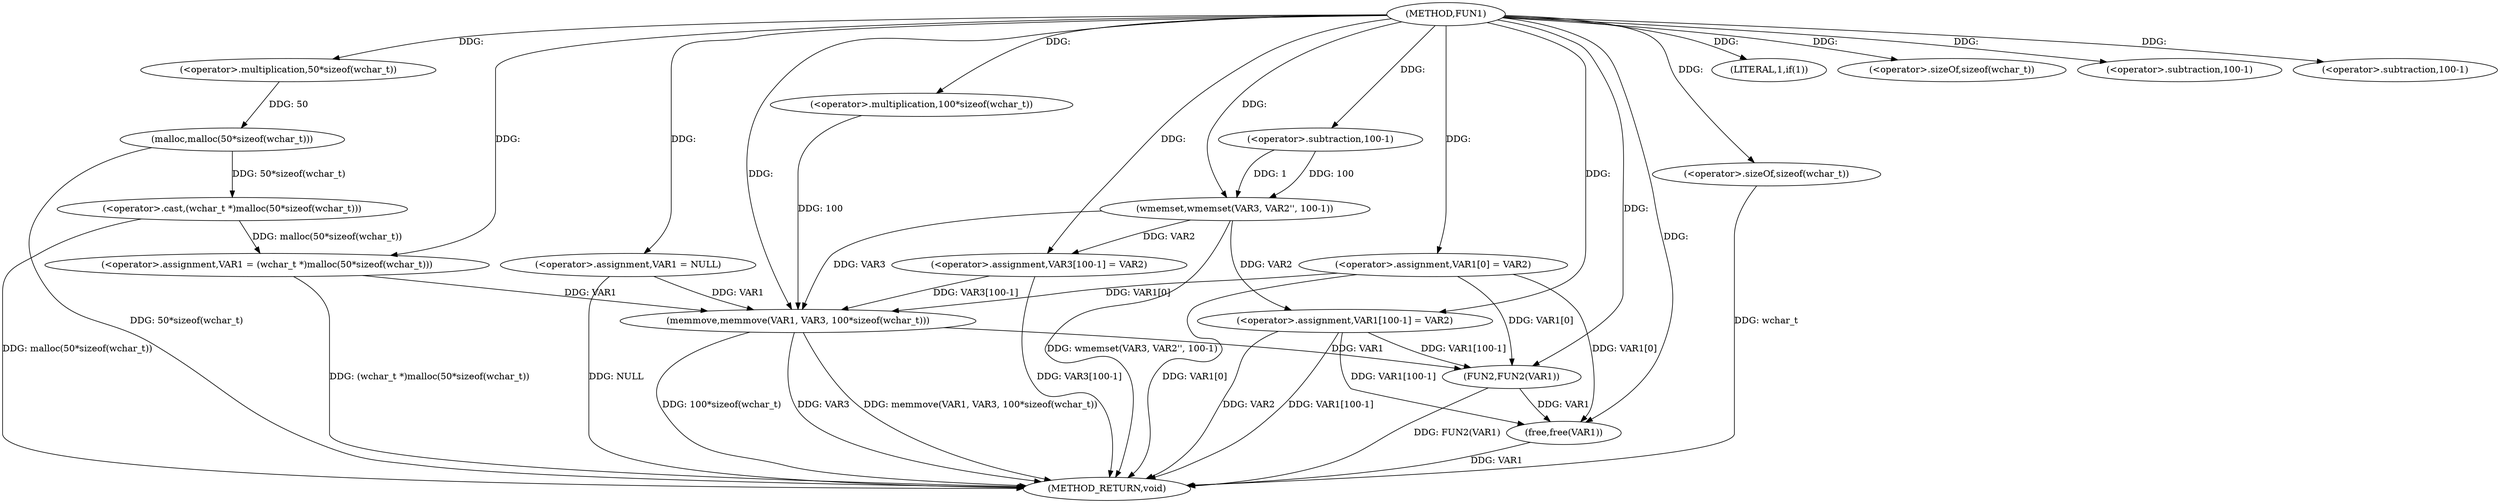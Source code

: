 digraph FUN1 {  
"1000100" [label = "(METHOD,FUN1)" ]
"1000156" [label = "(METHOD_RETURN,void)" ]
"1000103" [label = "(<operator>.assignment,VAR1 = NULL)" ]
"1000107" [label = "(LITERAL,1,if(1))" ]
"1000109" [label = "(<operator>.assignment,VAR1 = (wchar_t *)malloc(50*sizeof(wchar_t)))" ]
"1000111" [label = "(<operator>.cast,(wchar_t *)malloc(50*sizeof(wchar_t)))" ]
"1000113" [label = "(malloc,malloc(50*sizeof(wchar_t)))" ]
"1000114" [label = "(<operator>.multiplication,50*sizeof(wchar_t))" ]
"1000116" [label = "(<operator>.sizeOf,sizeof(wchar_t))" ]
"1000118" [label = "(<operator>.assignment,VAR1[0] = VAR2)" ]
"1000125" [label = "(wmemset,wmemset(VAR3, VAR2'', 100-1))" ]
"1000128" [label = "(<operator>.subtraction,100-1)" ]
"1000131" [label = "(<operator>.assignment,VAR3[100-1] = VAR2)" ]
"1000134" [label = "(<operator>.subtraction,100-1)" ]
"1000138" [label = "(memmove,memmove(VAR1, VAR3, 100*sizeof(wchar_t)))" ]
"1000141" [label = "(<operator>.multiplication,100*sizeof(wchar_t))" ]
"1000143" [label = "(<operator>.sizeOf,sizeof(wchar_t))" ]
"1000145" [label = "(<operator>.assignment,VAR1[100-1] = VAR2)" ]
"1000148" [label = "(<operator>.subtraction,100-1)" ]
"1000152" [label = "(FUN2,FUN2(VAR1))" ]
"1000154" [label = "(free,free(VAR1))" ]
  "1000125" -> "1000156"  [ label = "DDG: wmemset(VAR3, VAR2'', 100-1)"] 
  "1000145" -> "1000156"  [ label = "DDG: VAR2"] 
  "1000103" -> "1000156"  [ label = "DDG: NULL"] 
  "1000113" -> "1000156"  [ label = "DDG: 50*sizeof(wchar_t)"] 
  "1000111" -> "1000156"  [ label = "DDG: malloc(50*sizeof(wchar_t))"] 
  "1000138" -> "1000156"  [ label = "DDG: memmove(VAR1, VAR3, 100*sizeof(wchar_t))"] 
  "1000118" -> "1000156"  [ label = "DDG: VAR1[0]"] 
  "1000145" -> "1000156"  [ label = "DDG: VAR1[100-1]"] 
  "1000109" -> "1000156"  [ label = "DDG: (wchar_t *)malloc(50*sizeof(wchar_t))"] 
  "1000131" -> "1000156"  [ label = "DDG: VAR3[100-1]"] 
  "1000138" -> "1000156"  [ label = "DDG: 100*sizeof(wchar_t)"] 
  "1000138" -> "1000156"  [ label = "DDG: VAR3"] 
  "1000152" -> "1000156"  [ label = "DDG: FUN2(VAR1)"] 
  "1000154" -> "1000156"  [ label = "DDG: VAR1"] 
  "1000143" -> "1000156"  [ label = "DDG: wchar_t"] 
  "1000100" -> "1000103"  [ label = "DDG: "] 
  "1000100" -> "1000107"  [ label = "DDG: "] 
  "1000111" -> "1000109"  [ label = "DDG: malloc(50*sizeof(wchar_t))"] 
  "1000100" -> "1000109"  [ label = "DDG: "] 
  "1000113" -> "1000111"  [ label = "DDG: 50*sizeof(wchar_t)"] 
  "1000114" -> "1000113"  [ label = "DDG: 50"] 
  "1000100" -> "1000114"  [ label = "DDG: "] 
  "1000100" -> "1000116"  [ label = "DDG: "] 
  "1000100" -> "1000118"  [ label = "DDG: "] 
  "1000100" -> "1000125"  [ label = "DDG: "] 
  "1000128" -> "1000125"  [ label = "DDG: 100"] 
  "1000128" -> "1000125"  [ label = "DDG: 1"] 
  "1000100" -> "1000128"  [ label = "DDG: "] 
  "1000125" -> "1000131"  [ label = "DDG: VAR2"] 
  "1000100" -> "1000131"  [ label = "DDG: "] 
  "1000100" -> "1000134"  [ label = "DDG: "] 
  "1000103" -> "1000138"  [ label = "DDG: VAR1"] 
  "1000109" -> "1000138"  [ label = "DDG: VAR1"] 
  "1000118" -> "1000138"  [ label = "DDG: VAR1[0]"] 
  "1000100" -> "1000138"  [ label = "DDG: "] 
  "1000125" -> "1000138"  [ label = "DDG: VAR3"] 
  "1000131" -> "1000138"  [ label = "DDG: VAR3[100-1]"] 
  "1000141" -> "1000138"  [ label = "DDG: 100"] 
  "1000100" -> "1000141"  [ label = "DDG: "] 
  "1000100" -> "1000143"  [ label = "DDG: "] 
  "1000100" -> "1000145"  [ label = "DDG: "] 
  "1000125" -> "1000145"  [ label = "DDG: VAR2"] 
  "1000100" -> "1000148"  [ label = "DDG: "] 
  "1000138" -> "1000152"  [ label = "DDG: VAR1"] 
  "1000118" -> "1000152"  [ label = "DDG: VAR1[0]"] 
  "1000145" -> "1000152"  [ label = "DDG: VAR1[100-1]"] 
  "1000100" -> "1000152"  [ label = "DDG: "] 
  "1000152" -> "1000154"  [ label = "DDG: VAR1"] 
  "1000118" -> "1000154"  [ label = "DDG: VAR1[0]"] 
  "1000145" -> "1000154"  [ label = "DDG: VAR1[100-1]"] 
  "1000100" -> "1000154"  [ label = "DDG: "] 
}
